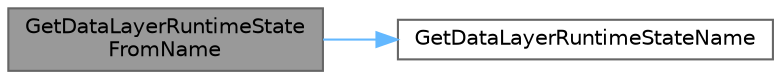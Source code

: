 digraph "GetDataLayerRuntimeStateFromName"
{
 // INTERACTIVE_SVG=YES
 // LATEX_PDF_SIZE
  bgcolor="transparent";
  edge [fontname=Helvetica,fontsize=10,labelfontname=Helvetica,labelfontsize=10];
  node [fontname=Helvetica,fontsize=10,shape=box,height=0.2,width=0.4];
  rankdir="LR";
  Node1 [id="Node000001",label="GetDataLayerRuntimeState\lFromName",height=0.2,width=0.4,color="gray40", fillcolor="grey60", style="filled", fontcolor="black",tooltip=" "];
  Node1 -> Node2 [id="edge1_Node000001_Node000002",color="steelblue1",style="solid",tooltip=" "];
  Node2 [id="Node000002",label="GetDataLayerRuntimeStateName",height=0.2,width=0.4,color="grey40", fillcolor="white", style="filled",URL="$d2/de4/DataLayerInstance_8h.html#a5aa93f063df6cd7e13aa2a3d9ddc0c7b",tooltip=" "];
}
